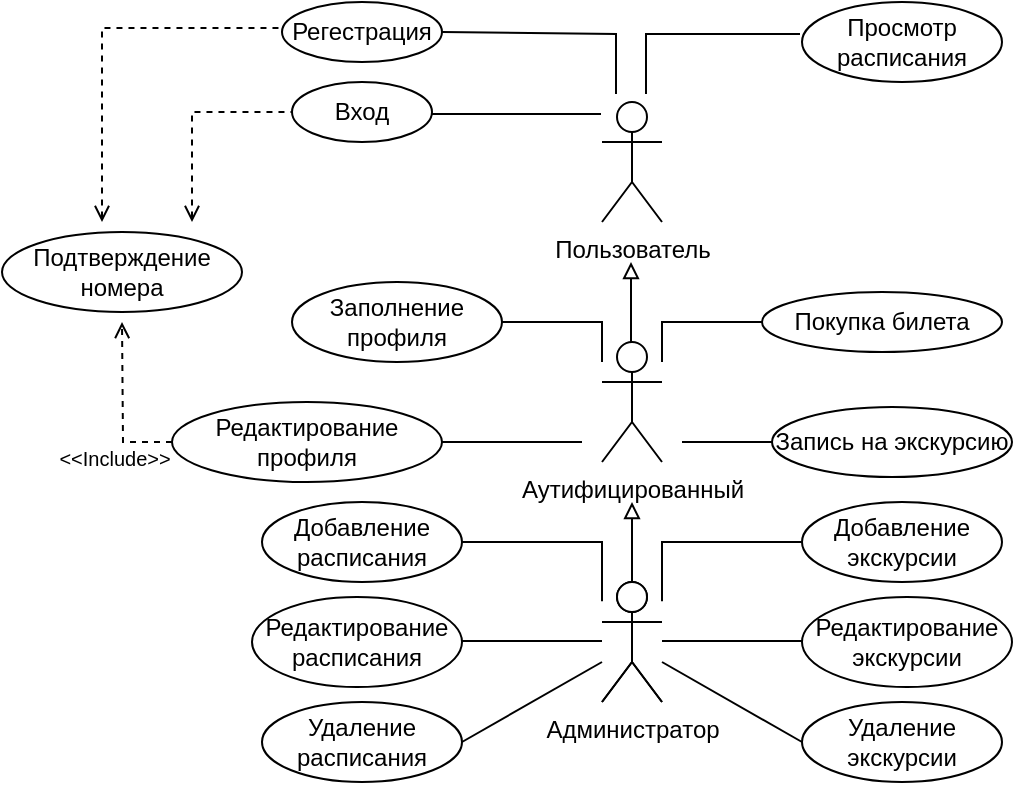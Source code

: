 <mxfile version="20.4.2" type="device"><diagram id="VIAb_6y9v0oeqei7CUIl" name="Страница 1"><mxGraphModel dx="1185" dy="650" grid="1" gridSize="10" guides="1" tooltips="1" connect="1" arrows="1" fold="1" page="1" pageScale="1" pageWidth="1169" pageHeight="827" math="0" shadow="0"><root><mxCell id="0"/><mxCell id="1" parent="0"/><mxCell id="Ou0Bo5Lg-RuzPAXA64Kz-1" value="&lt;div&gt;Администратор&lt;/div&gt;&lt;div&gt;&lt;br&gt;&lt;/div&gt;" style="shape=umlActor;verticalLabelPosition=bottom;verticalAlign=top;html=1;outlineConnect=0;" parent="1" vertex="1"><mxGeometry x="400" y="380" width="30" height="60" as="geometry"/></mxCell><mxCell id="Ou0Bo5Lg-RuzPAXA64Kz-2" value="" style="shape=umlActor;verticalLabelPosition=bottom;verticalAlign=top;html=1;outlineConnect=0;" parent="1" vertex="1"><mxGeometry x="400" y="380" width="30" height="60" as="geometry"/></mxCell><mxCell id="Ou0Bo5Lg-RuzPAXA64Kz-5" value="Аутифицированный" style="shape=umlActor;verticalLabelPosition=bottom;verticalAlign=top;html=1;outlineConnect=0;" parent="1" vertex="1"><mxGeometry x="400" y="260" width="30" height="60" as="geometry"/></mxCell><mxCell id="Ou0Bo5Lg-RuzPAXA64Kz-7" value="Пользователь&lt;br&gt;" style="shape=umlActor;verticalLabelPosition=bottom;verticalAlign=top;html=1;outlineConnect=0;" parent="1" vertex="1"><mxGeometry x="400" y="140" width="30" height="60" as="geometry"/></mxCell><mxCell id="Ou0Bo5Lg-RuzPAXA64Kz-11" value="" style="endArrow=block;html=1;rounded=0;startFill=0;endFill=0;exitX=0.5;exitY=0;exitDx=0;exitDy=0;exitPerimeter=0;" parent="1" source="Ou0Bo5Lg-RuzPAXA64Kz-2" edge="1"><mxGeometry width="50" height="50" relative="1" as="geometry"><mxPoint x="390" y="430" as="sourcePoint"/><mxPoint x="415" y="340" as="targetPoint"/></mxGeometry></mxCell><mxCell id="Ou0Bo5Lg-RuzPAXA64Kz-12" value="" style="endArrow=block;html=1;rounded=0;startFill=0;endFill=0;exitX=0.5;exitY=0;exitDx=0;exitDy=0;exitPerimeter=0;" parent="1" edge="1"><mxGeometry width="50" height="50" relative="1" as="geometry"><mxPoint x="414.5" y="260" as="sourcePoint"/><mxPoint x="414.5" y="220" as="targetPoint"/></mxGeometry></mxCell><mxCell id="Ou0Bo5Lg-RuzPAXA64Kz-16" value="Вход" style="ellipse;whiteSpace=wrap;html=1;" parent="1" vertex="1"><mxGeometry x="245" y="130" width="70" height="30" as="geometry"/></mxCell><mxCell id="Ou0Bo5Lg-RuzPAXA64Kz-17" value="Регестрация" style="ellipse;whiteSpace=wrap;html=1;" parent="1" vertex="1"><mxGeometry x="240" y="90" width="80" height="30" as="geometry"/></mxCell><mxCell id="Ou0Bo5Lg-RuzPAXA64Kz-18" value="" style="endArrow=none;html=1;rounded=0;entryX=0.25;entryY=0.1;entryDx=0;entryDy=0;entryPerimeter=0;" parent="1" edge="1"><mxGeometry width="50" height="50" relative="1" as="geometry"><mxPoint x="315" y="146" as="sourcePoint"/><mxPoint x="399.5" y="146" as="targetPoint"/></mxGeometry></mxCell><mxCell id="Ou0Bo5Lg-RuzPAXA64Kz-19" value="" style="endArrow=none;html=1;rounded=0;entryX=0.5;entryY=0;entryDx=0;entryDy=0;entryPerimeter=0;exitX=1;exitY=0.5;exitDx=0;exitDy=0;" parent="1" source="Ou0Bo5Lg-RuzPAXA64Kz-17" edge="1"><mxGeometry width="50" height="50" relative="1" as="geometry"><mxPoint x="327" y="106" as="sourcePoint"/><mxPoint x="407" y="136" as="targetPoint"/><Array as="points"><mxPoint x="407" y="106"/></Array></mxGeometry></mxCell><mxCell id="Ou0Bo5Lg-RuzPAXA64Kz-24" value="Просмотр расписания" style="ellipse;whiteSpace=wrap;html=1;" parent="1" vertex="1"><mxGeometry x="500" y="90" width="100" height="40" as="geometry"/></mxCell><mxCell id="Ou0Bo5Lg-RuzPAXA64Kz-25" value="" style="endArrow=none;html=1;rounded=0;entryX=0.5;entryY=0;entryDx=0;entryDy=0;entryPerimeter=0;" parent="1" edge="1"><mxGeometry width="50" height="50" relative="1" as="geometry"><mxPoint x="499" y="106" as="sourcePoint"/><mxPoint x="422" y="136" as="targetPoint"/><Array as="points"><mxPoint x="422" y="106"/></Array></mxGeometry></mxCell><mxCell id="Ou0Bo5Lg-RuzPAXA64Kz-26" value="" style="endArrow=none;dashed=1;html=1;rounded=0;startArrow=open;startFill=0;" parent="1" edge="1"><mxGeometry width="50" height="50" relative="1" as="geometry"><mxPoint x="150" y="200" as="sourcePoint"/><mxPoint x="239" y="103" as="targetPoint"/><Array as="points"><mxPoint x="150" y="103"/></Array></mxGeometry></mxCell><mxCell id="Ou0Bo5Lg-RuzPAXA64Kz-27" value="" style="endArrow=none;dashed=1;html=1;rounded=0;startArrow=open;startFill=0;" parent="1" edge="1"><mxGeometry width="50" height="50" relative="1" as="geometry"><mxPoint x="195" y="200" as="sourcePoint"/><mxPoint x="245" y="145" as="targetPoint"/><Array as="points"><mxPoint x="195" y="145"/></Array></mxGeometry></mxCell><mxCell id="Ou0Bo5Lg-RuzPAXA64Kz-28" value="Подтверждение номера" style="ellipse;whiteSpace=wrap;html=1;" parent="1" vertex="1"><mxGeometry x="100" y="205" width="120" height="40" as="geometry"/></mxCell><mxCell id="_UozKoo6z7qoIZY8arhN-1" value="Покупка билета" style="ellipse;whiteSpace=wrap;html=1;" parent="1" vertex="1"><mxGeometry x="480" y="235" width="120" height="30" as="geometry"/></mxCell><mxCell id="_UozKoo6z7qoIZY8arhN-3" value="Запись на экскурсию" style="ellipse;whiteSpace=wrap;html=1;" parent="1" vertex="1"><mxGeometry x="485" y="292.5" width="120" height="35" as="geometry"/></mxCell><mxCell id="_UozKoo6z7qoIZY8arhN-6" value="Добавление экскурсии" style="ellipse;whiteSpace=wrap;html=1;" parent="1" vertex="1"><mxGeometry x="500" y="340" width="100" height="40" as="geometry"/></mxCell><mxCell id="_UozKoo6z7qoIZY8arhN-7" value="Заполнение профиля" style="ellipse;whiteSpace=wrap;html=1;" parent="1" vertex="1"><mxGeometry x="245" y="230" width="105" height="40" as="geometry"/></mxCell><mxCell id="_UozKoo6z7qoIZY8arhN-21" style="edgeStyle=orthogonalEdgeStyle;rounded=0;orthogonalLoop=1;jettySize=auto;html=1;dashed=1;fontSize=10;endArrow=open;endFill=0;" parent="1" source="_UozKoo6z7qoIZY8arhN-8" edge="1"><mxGeometry relative="1" as="geometry"><mxPoint x="160" y="250" as="targetPoint"/></mxGeometry></mxCell><mxCell id="_UozKoo6z7qoIZY8arhN-8" value="Редактирование профиля" style="ellipse;whiteSpace=wrap;html=1;" parent="1" vertex="1"><mxGeometry x="185" y="290" width="135" height="40" as="geometry"/></mxCell><mxCell id="_UozKoo6z7qoIZY8arhN-12" value="" style="endArrow=none;html=1;rounded=0;" parent="1" edge="1"><mxGeometry width="50" height="50" relative="1" as="geometry"><mxPoint x="350" y="250" as="sourcePoint"/><mxPoint x="400" y="270" as="targetPoint"/><Array as="points"><mxPoint x="400" y="250"/></Array></mxGeometry></mxCell><mxCell id="_UozKoo6z7qoIZY8arhN-13" value="" style="endArrow=none;html=1;rounded=0;" parent="1" edge="1"><mxGeometry width="50" height="50" relative="1" as="geometry"><mxPoint x="320" y="310" as="sourcePoint"/><mxPoint x="390" y="310" as="targetPoint"/></mxGeometry></mxCell><mxCell id="_UozKoo6z7qoIZY8arhN-14" value="" style="endArrow=none;html=1;rounded=0;" parent="1" edge="1"><mxGeometry width="50" height="50" relative="1" as="geometry"><mxPoint x="440" y="310" as="sourcePoint"/><mxPoint x="485" y="310" as="targetPoint"/></mxGeometry></mxCell><mxCell id="_UozKoo6z7qoIZY8arhN-15" value="" style="endArrow=none;html=1;rounded=0;" parent="1" edge="1"><mxGeometry width="50" height="50" relative="1" as="geometry"><mxPoint x="480" y="250" as="sourcePoint"/><mxPoint x="430" y="270" as="targetPoint"/><Array as="points"><mxPoint x="430" y="250"/></Array></mxGeometry></mxCell><mxCell id="_UozKoo6z7qoIZY8arhN-22" value="&amp;lt;&amp;lt;Include&amp;gt;&amp;gt;" style="text;html=1;align=center;verticalAlign=middle;resizable=0;points=[];autosize=1;strokeColor=none;fillColor=none;fontSize=10;" parent="1" vertex="1"><mxGeometry x="116" y="303" width="80" height="30" as="geometry"/></mxCell><mxCell id="_UozKoo6z7qoIZY8arhN-23" value="" style="endArrow=none;html=1;rounded=0;entryX=0;entryY=0.5;entryDx=0;entryDy=0;" parent="1" edge="1" target="_UozKoo6z7qoIZY8arhN-6"><mxGeometry width="50" height="50" relative="1" as="geometry"><mxPoint x="430" y="389.6" as="sourcePoint"/><mxPoint x="500" y="389.6" as="targetPoint"/><Array as="points"><mxPoint x="430" y="360"/></Array></mxGeometry></mxCell><mxCell id="_UozKoo6z7qoIZY8arhN-24" value="&lt;br&gt;&lt;div&gt;Редактирование экскурсии&lt;/div&gt;&lt;div&gt;&lt;br&gt;&lt;/div&gt;" style="ellipse;whiteSpace=wrap;html=1;" parent="1" vertex="1"><mxGeometry x="500" y="387.5" width="105" height="45" as="geometry"/></mxCell><mxCell id="_UozKoo6z7qoIZY8arhN-25" value="" style="endArrow=none;html=1;rounded=0;" parent="1" edge="1"><mxGeometry width="50" height="50" relative="1" as="geometry"><mxPoint x="430" y="409.5" as="sourcePoint"/><mxPoint x="500" y="409.5" as="targetPoint"/></mxGeometry></mxCell><mxCell id="H2BleIMrabxSaI1y6BuE-1" value="" style="endArrow=none;html=1;rounded=0;entryX=0;entryY=0.5;entryDx=0;entryDy=0;" edge="1" parent="1" target="H2BleIMrabxSaI1y6BuE-2"><mxGeometry width="50" height="50" relative="1" as="geometry"><mxPoint x="430" y="420" as="sourcePoint"/><mxPoint x="490" y="460" as="targetPoint"/><Array as="points"/></mxGeometry></mxCell><mxCell id="H2BleIMrabxSaI1y6BuE-2" value="Удаление экскурсии" style="ellipse;whiteSpace=wrap;html=1;" vertex="1" parent="1"><mxGeometry x="500" y="440" width="100" height="40" as="geometry"/></mxCell><mxCell id="H2BleIMrabxSaI1y6BuE-3" value="Добавление расписания" style="ellipse;whiteSpace=wrap;html=1;" vertex="1" parent="1"><mxGeometry x="230" y="340" width="100" height="40" as="geometry"/></mxCell><mxCell id="H2BleIMrabxSaI1y6BuE-4" value="" style="endArrow=none;html=1;rounded=0;entryX=0;entryY=0.5;entryDx=0;entryDy=0;" edge="1" parent="1"><mxGeometry width="50" height="50" relative="1" as="geometry"><mxPoint x="400" y="389.6" as="sourcePoint"/><mxPoint x="330" y="360" as="targetPoint"/><Array as="points"><mxPoint x="400" y="360"/></Array></mxGeometry></mxCell><mxCell id="H2BleIMrabxSaI1y6BuE-8" value="" style="endArrow=none;html=1;rounded=0;" edge="1" parent="1"><mxGeometry width="50" height="50" relative="1" as="geometry"><mxPoint x="330" y="409.5" as="sourcePoint"/><mxPoint x="400" y="409.5" as="targetPoint"/></mxGeometry></mxCell><mxCell id="H2BleIMrabxSaI1y6BuE-9" value="" style="endArrow=none;html=1;rounded=0;entryX=0;entryY=0.5;entryDx=0;entryDy=0;" edge="1" parent="1"><mxGeometry width="50" height="50" relative="1" as="geometry"><mxPoint x="400" y="420" as="sourcePoint"/><mxPoint x="330" y="460" as="targetPoint"/><Array as="points"/></mxGeometry></mxCell><mxCell id="H2BleIMrabxSaI1y6BuE-10" value="&lt;br&gt;&lt;div&gt;Редактирование расписания&lt;br&gt;&lt;/div&gt;&lt;div&gt;&lt;br&gt;&lt;/div&gt;" style="ellipse;whiteSpace=wrap;html=1;" vertex="1" parent="1"><mxGeometry x="225" y="387.5" width="105" height="45" as="geometry"/></mxCell><mxCell id="H2BleIMrabxSaI1y6BuE-11" value="Удаление расписания" style="ellipse;whiteSpace=wrap;html=1;" vertex="1" parent="1"><mxGeometry x="230" y="440" width="100" height="40" as="geometry"/></mxCell></root></mxGraphModel></diagram></mxfile>